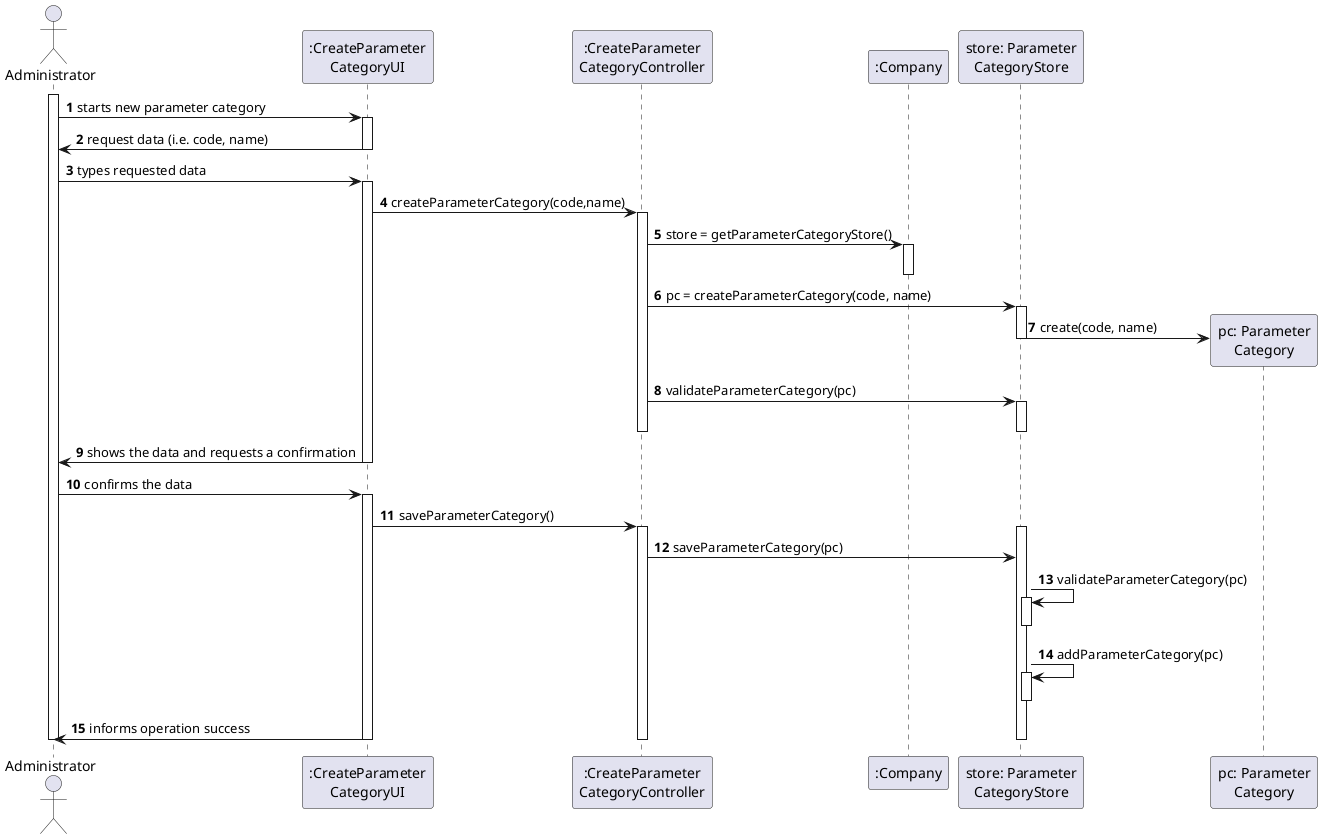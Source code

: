 @startuml

actor Administrator as R
participant ":CreateParameter\nCategoryUI" as A
participant ":CreateParameter\nCategoryController" as B
participant ":Company" as C
participant "store: Parameter\nCategoryStore" as D



autonumber
activate R
R -> A: starts new parameter category
activate A
A -> R: request data (i.e. code, name)
deactivate A
R -> A: types requested data
activate A
A-> B: createParameterCategory(code,name)
activate B
B-> C: store = getParameterCategoryStore()
activate C
deactivate C
B -> D: pc = createParameterCategory(code, name)
activate D

create  "pc: Parameter\nCategory" as E
D ->E: create(code, name)
deactivate D
B -> D: validateParameterCategory(pc)
activate D
deactivate D
deactivate B
A -> R: shows the data and requests a confirmation
deactivate A
R-> A:  confirms the data
activate A

A-> B: saveParameterCategory()
activate B
activate D
B -> D: saveParameterCategory(pc)
D -> D: validateParameterCategory(pc)
activate D
deactivate D
D -> D: addParameterCategory(pc)
activate D
deactivate D
A -> R: informs operation success
deactivate B
deactivate D
deactivate A
deactivate R
@enduml
@enduml
